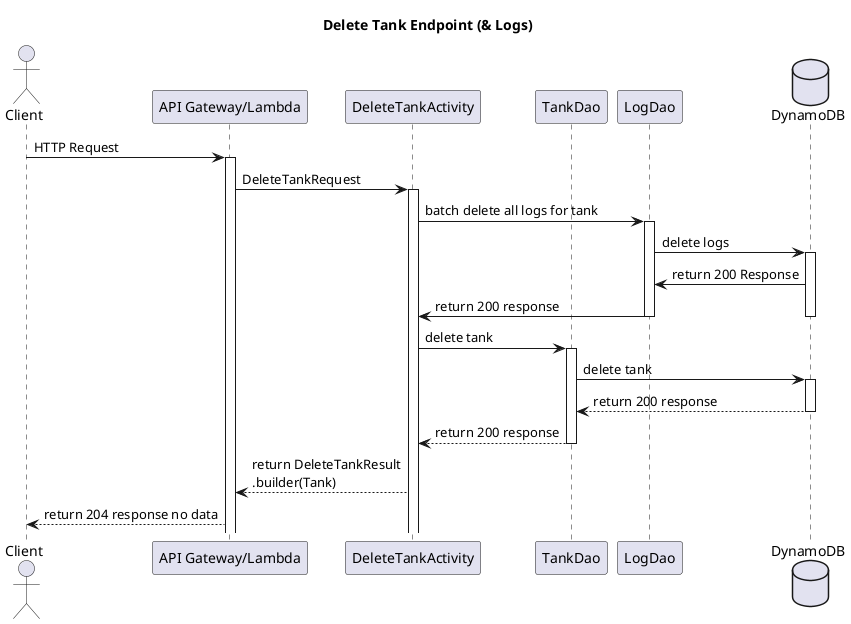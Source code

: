 @startuml

actor "Client" as client
participant "API Gateway/Lambda" as apiGateway
participant "DeleteTankActivity" as DeleteTankActivity
participant "TankDao" as tankDao
participant "LogDao" as logDao
database "DynamoDB" as dynamoDB

title Delete Tank Endpoint (& Logs)

client -> apiGateway : HTTP Request
activate apiGateway

apiGateway -> DeleteTankActivity : DeleteTankRequest
activate DeleteTankActivity

DeleteTankActivity -> logDao : batch delete all logs for tank
activate logDao

logDao -> dynamoDB  : delete logs
activate dynamoDB
dynamoDB -> logDao : return 200 Response
logDao -> DeleteTankActivity : return 200 response
deactivate dynamoDB
deactivate logDao

DeleteTankActivity -> tankDao : delete tank
activate tankDao

tankDao -> dynamoDB : delete tank
activate dynamoDB
dynamoDB --> tankDao : return 200 response
deactivate dynamoDB

tankDao --> DeleteTankActivity : return 200 response
deactivate tankDao

DeleteTankActivity --> apiGateway : return DeleteTankResult\n.builder(Tank)
apiGateway --> client : return 204 response no data

@enduml